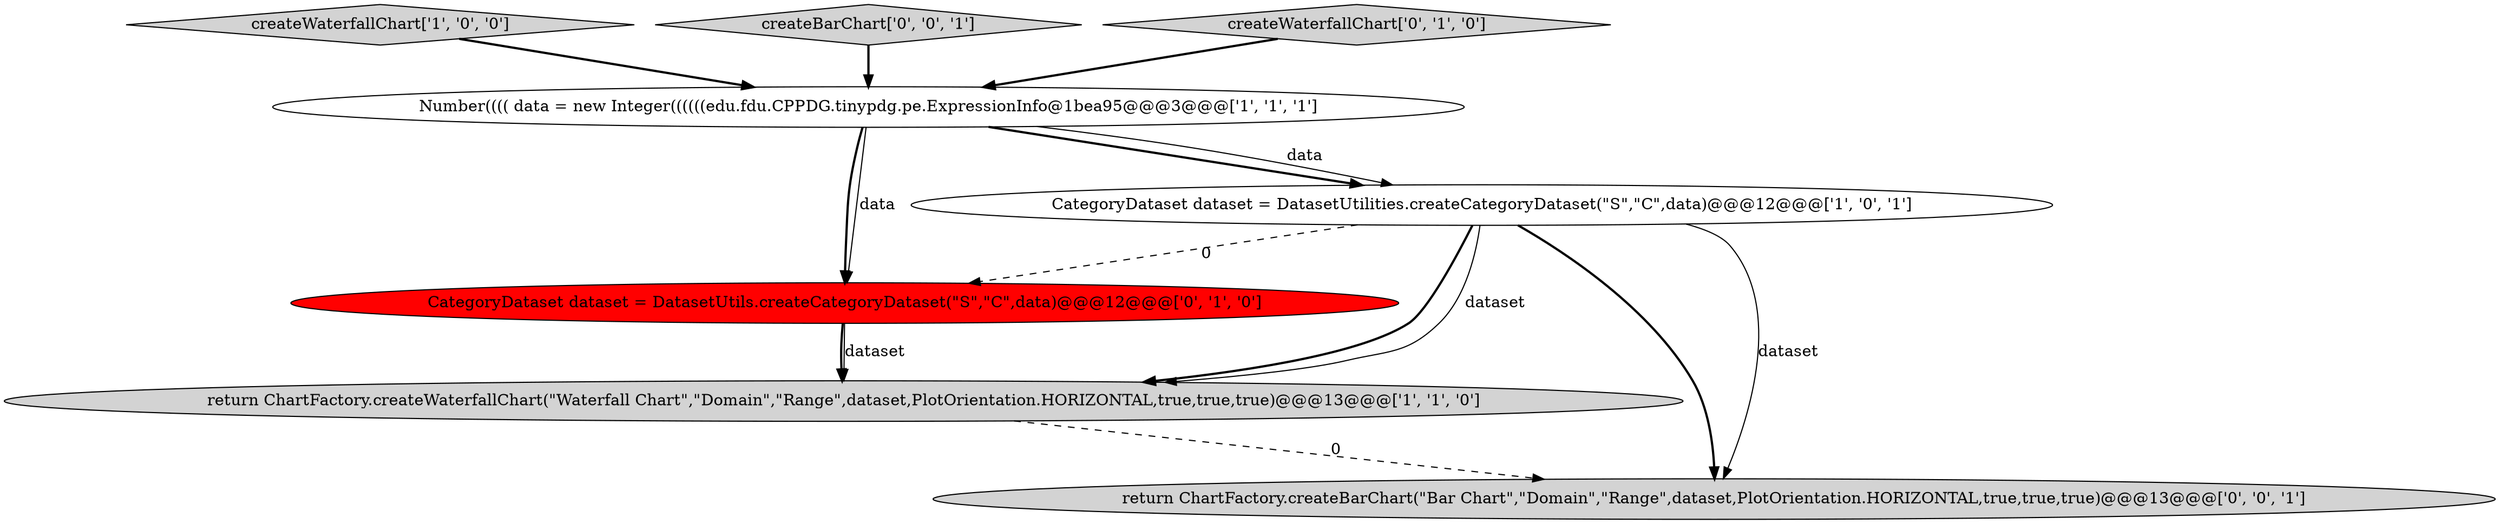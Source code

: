digraph {
4 [style = filled, label = "CategoryDataset dataset = DatasetUtils.createCategoryDataset(\"S\",\"C\",data)@@@12@@@['0', '1', '0']", fillcolor = red, shape = ellipse image = "AAA1AAABBB2BBB"];
3 [style = filled, label = "createWaterfallChart['1', '0', '0']", fillcolor = lightgray, shape = diamond image = "AAA0AAABBB1BBB"];
6 [style = filled, label = "return ChartFactory.createBarChart(\"Bar Chart\",\"Domain\",\"Range\",dataset,PlotOrientation.HORIZONTAL,true,true,true)@@@13@@@['0', '0', '1']", fillcolor = lightgray, shape = ellipse image = "AAA0AAABBB3BBB"];
2 [style = filled, label = "CategoryDataset dataset = DatasetUtilities.createCategoryDataset(\"S\",\"C\",data)@@@12@@@['1', '0', '1']", fillcolor = white, shape = ellipse image = "AAA0AAABBB1BBB"];
7 [style = filled, label = "createBarChart['0', '0', '1']", fillcolor = lightgray, shape = diamond image = "AAA0AAABBB3BBB"];
1 [style = filled, label = "return ChartFactory.createWaterfallChart(\"Waterfall Chart\",\"Domain\",\"Range\",dataset,PlotOrientation.HORIZONTAL,true,true,true)@@@13@@@['1', '1', '0']", fillcolor = lightgray, shape = ellipse image = "AAA0AAABBB1BBB"];
5 [style = filled, label = "createWaterfallChart['0', '1', '0']", fillcolor = lightgray, shape = diamond image = "AAA0AAABBB2BBB"];
0 [style = filled, label = "Number(((( data = new Integer((((((edu.fdu.CPPDG.tinypdg.pe.ExpressionInfo@1bea95@@@3@@@['1', '1', '1']", fillcolor = white, shape = ellipse image = "AAA0AAABBB1BBB"];
3->0 [style = bold, label=""];
2->4 [style = dashed, label="0"];
4->1 [style = bold, label=""];
7->0 [style = bold, label=""];
0->2 [style = bold, label=""];
2->6 [style = solid, label="dataset"];
0->4 [style = solid, label="data"];
5->0 [style = bold, label=""];
0->4 [style = bold, label=""];
1->6 [style = dashed, label="0"];
2->6 [style = bold, label=""];
4->1 [style = solid, label="dataset"];
2->1 [style = bold, label=""];
2->1 [style = solid, label="dataset"];
0->2 [style = solid, label="data"];
}

